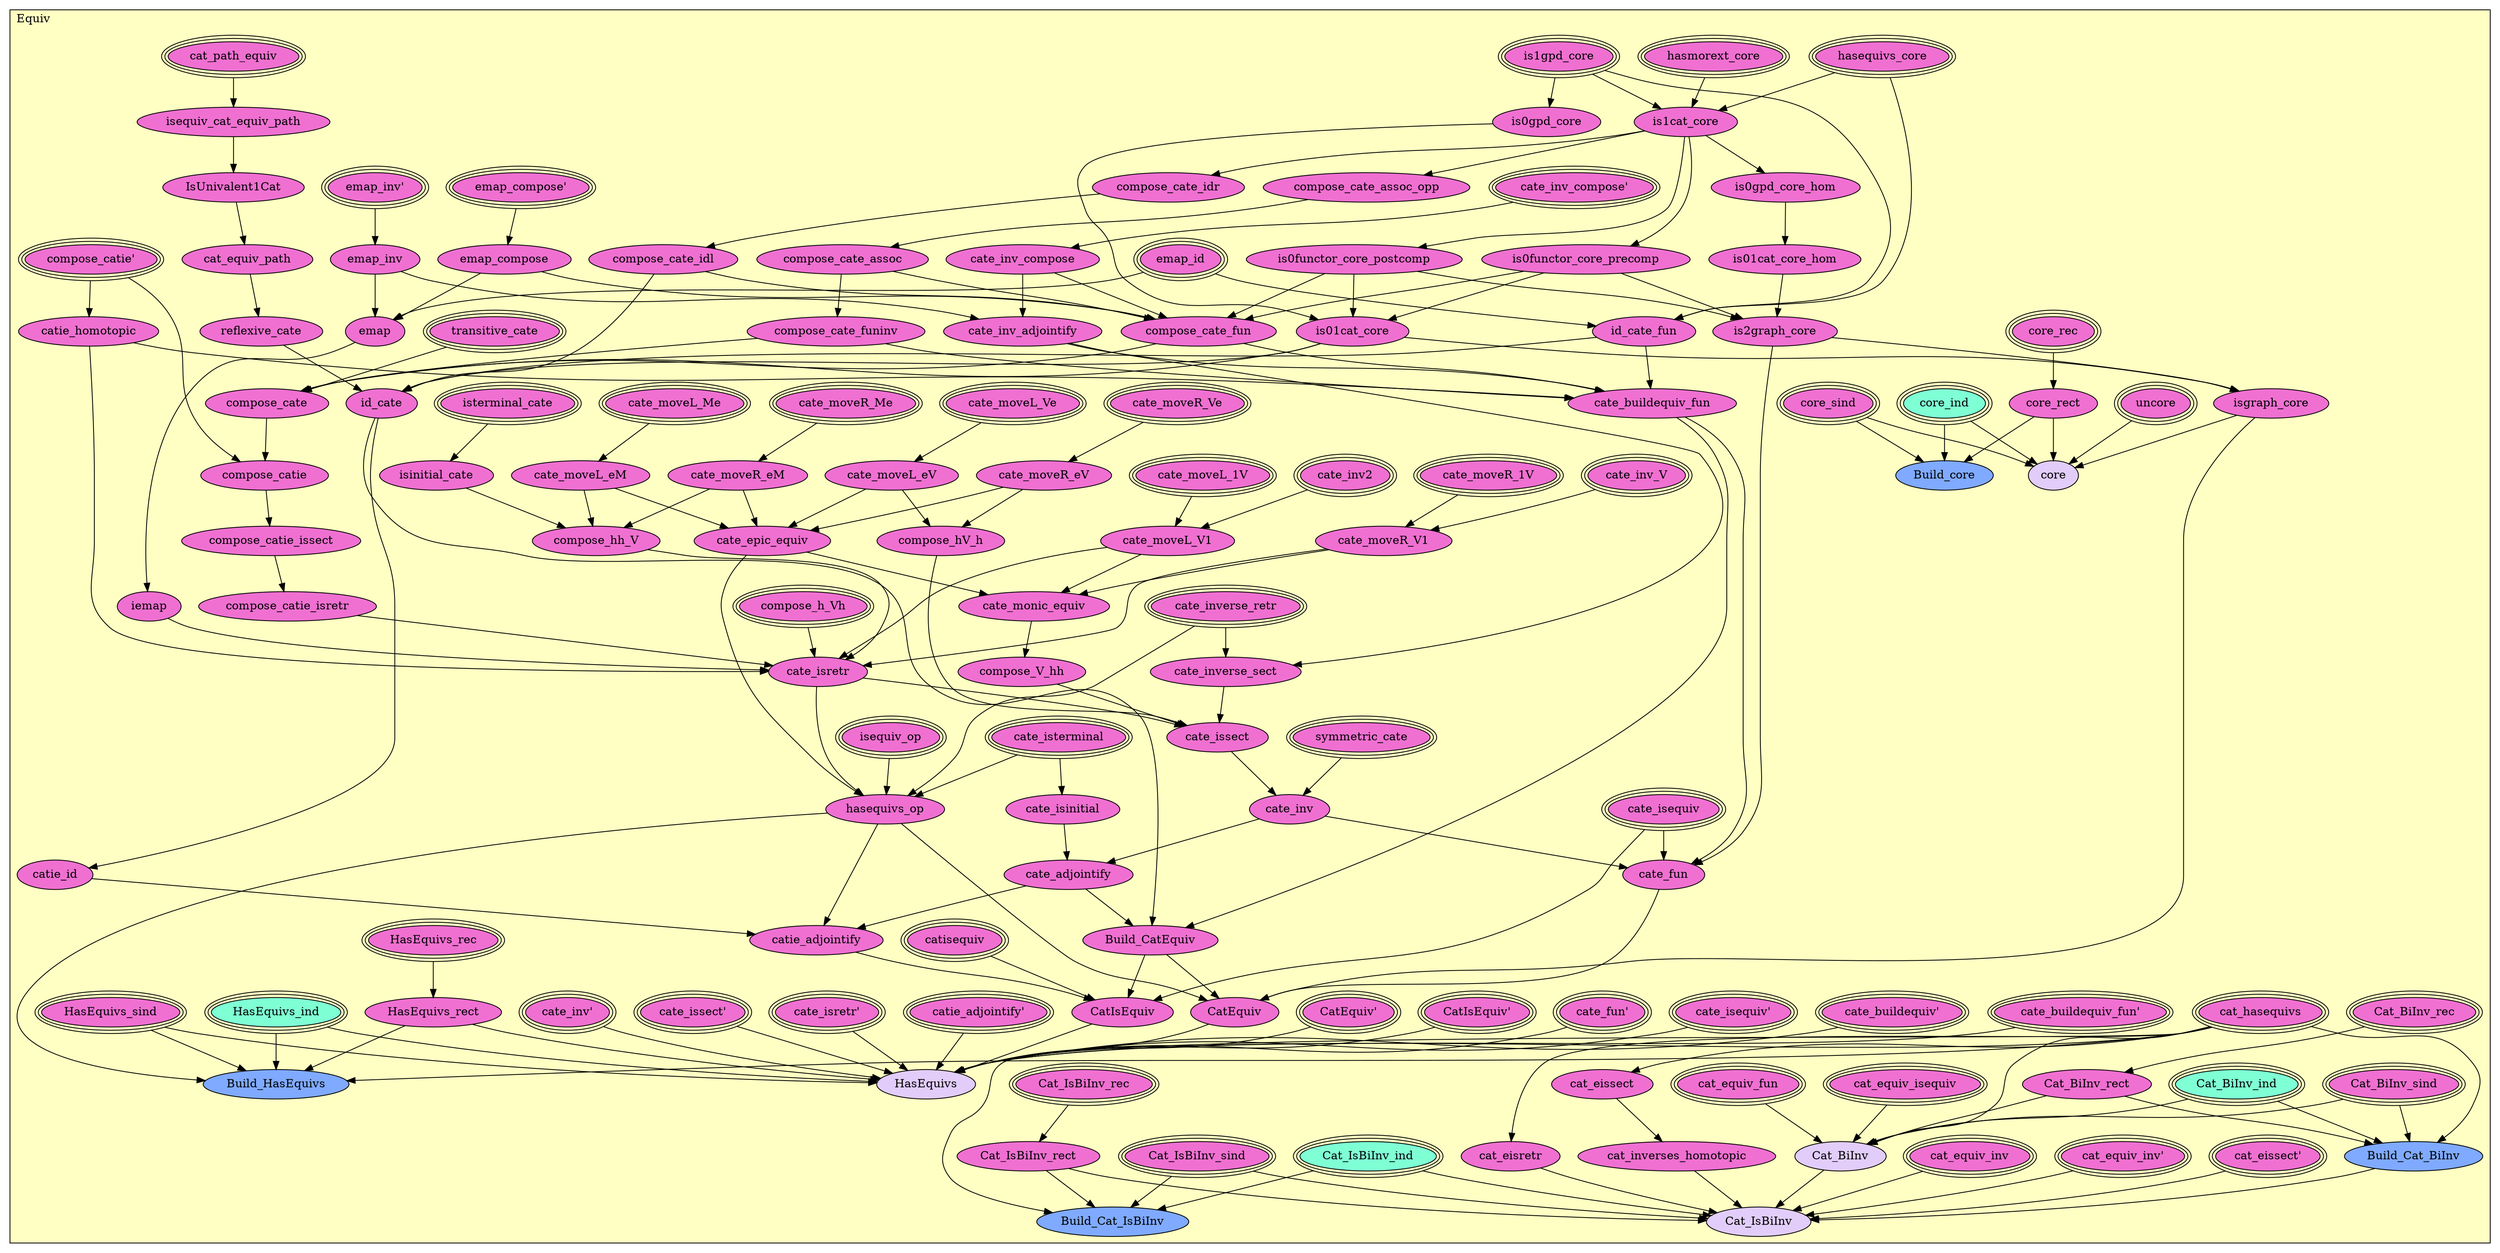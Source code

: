 digraph HoTT_WildCat_Equiv {
  graph [ratio=0.5]
  node [style=filled]
Equiv_HasEquivs [label="HasEquivs", URL=<Equiv.html#HasEquivs>, fillcolor="#E2CDFA"] ;
Equiv_cat_hasequivs [label="cat_hasequivs", URL=<Equiv.html#cat_hasequivs>, peripheries=3, fillcolor="#F070D1"] ;
Equiv_cat_eissect [label="cat_eissect", URL=<Equiv.html#cat_eissect>, fillcolor="#F070D1"] ;
Equiv_cat_inverses_homotopic [label="cat_inverses_homotopic", URL=<Equiv.html#cat_inverses_homotopic>, fillcolor="#F070D1"] ;
Equiv_cat_equiv_isequiv [label="cat_equiv_isequiv", URL=<Equiv.html#cat_equiv_isequiv>, peripheries=3, fillcolor="#F070D1"] ;
Equiv_cat_equiv_fun [label="cat_equiv_fun", URL=<Equiv.html#cat_equiv_fun>, peripheries=3, fillcolor="#F070D1"] ;
Equiv_Cat_BiInv_sind [label="Cat_BiInv_sind", URL=<Equiv.html#Cat_BiInv_sind>, peripheries=3, fillcolor="#F070D1"] ;
Equiv_Cat_BiInv_rec [label="Cat_BiInv_rec", URL=<Equiv.html#Cat_BiInv_rec>, peripheries=3, fillcolor="#F070D1"] ;
Equiv_Cat_BiInv_ind [label="Cat_BiInv_ind", URL=<Equiv.html#Cat_BiInv_ind>, peripheries=3, fillcolor="#7FFFD4"] ;
Equiv_Cat_BiInv_rect [label="Cat_BiInv_rect", URL=<Equiv.html#Cat_BiInv_rect>, fillcolor="#F070D1"] ;
Equiv_Build_Cat_BiInv [label="Build_Cat_BiInv", URL=<Equiv.html#Build_Cat_BiInv>, fillcolor="#7FAAFF"] ;
Equiv_Cat_BiInv [label="Cat_BiInv", URL=<Equiv.html#Cat_BiInv>, fillcolor="#E2CDFA"] ;
Equiv_cat_eissect_ [label="cat_eissect'", URL=<Equiv.html#cat_eissect'>, peripheries=3, fillcolor="#F070D1"] ;
Equiv_cat_equiv_inv_ [label="cat_equiv_inv'", URL=<Equiv.html#cat_equiv_inv'>, peripheries=3, fillcolor="#F070D1"] ;
Equiv_cat_eisretr [label="cat_eisretr", URL=<Equiv.html#cat_eisretr>, fillcolor="#F070D1"] ;
Equiv_cat_equiv_inv [label="cat_equiv_inv", URL=<Equiv.html#cat_equiv_inv>, peripheries=3, fillcolor="#F070D1"] ;
Equiv_Cat_IsBiInv_sind [label="Cat_IsBiInv_sind", URL=<Equiv.html#Cat_IsBiInv_sind>, peripheries=3, fillcolor="#F070D1"] ;
Equiv_Cat_IsBiInv_rec [label="Cat_IsBiInv_rec", URL=<Equiv.html#Cat_IsBiInv_rec>, peripheries=3, fillcolor="#F070D1"] ;
Equiv_Cat_IsBiInv_ind [label="Cat_IsBiInv_ind", URL=<Equiv.html#Cat_IsBiInv_ind>, peripheries=3, fillcolor="#7FFFD4"] ;
Equiv_Cat_IsBiInv_rect [label="Cat_IsBiInv_rect", URL=<Equiv.html#Cat_IsBiInv_rect>, fillcolor="#F070D1"] ;
Equiv_Build_Cat_IsBiInv [label="Build_Cat_IsBiInv", URL=<Equiv.html#Build_Cat_IsBiInv>, fillcolor="#7FAAFF"] ;
Equiv_Cat_IsBiInv [label="Cat_IsBiInv", URL=<Equiv.html#Cat_IsBiInv>, fillcolor="#E2CDFA"] ;
Equiv_isterminal_cate [label="isterminal_cate", URL=<Equiv.html#isterminal_cate>, peripheries=3, fillcolor="#F070D1"] ;
Equiv_isinitial_cate [label="isinitial_cate", URL=<Equiv.html#isinitial_cate>, fillcolor="#F070D1"] ;
Equiv_cate_isterminal [label="cate_isterminal", URL=<Equiv.html#cate_isterminal>, peripheries=3, fillcolor="#F070D1"] ;
Equiv_cate_isinitial [label="cate_isinitial", URL=<Equiv.html#cate_isinitial>, fillcolor="#F070D1"] ;
Equiv_hasmorext_core [label="hasmorext_core", URL=<Equiv.html#hasmorext_core>, peripheries=3, fillcolor="#F070D1"] ;
Equiv_hasequivs_core [label="hasequivs_core", URL=<Equiv.html#hasequivs_core>, peripheries=3, fillcolor="#F070D1"] ;
Equiv_is1gpd_core [label="is1gpd_core", URL=<Equiv.html#is1gpd_core>, peripheries=3, fillcolor="#F070D1"] ;
Equiv_is0gpd_core [label="is0gpd_core", URL=<Equiv.html#is0gpd_core>, fillcolor="#F070D1"] ;
Equiv_is1cat_core [label="is1cat_core", URL=<Equiv.html#is1cat_core>, fillcolor="#F070D1"] ;
Equiv_is0functor_core_precomp [label="is0functor_core_precomp", URL=<Equiv.html#is0functor_core_precomp>, fillcolor="#F070D1"] ;
Equiv_is0functor_core_postcomp [label="is0functor_core_postcomp", URL=<Equiv.html#is0functor_core_postcomp>, fillcolor="#F070D1"] ;
Equiv_is0gpd_core_hom [label="is0gpd_core_hom", URL=<Equiv.html#is0gpd_core_hom>, fillcolor="#F070D1"] ;
Equiv_is01cat_core_hom [label="is01cat_core_hom", URL=<Equiv.html#is01cat_core_hom>, fillcolor="#F070D1"] ;
Equiv_is2graph_core [label="is2graph_core", URL=<Equiv.html#is2graph_core>, fillcolor="#F070D1"] ;
Equiv_is01cat_core [label="is01cat_core", URL=<Equiv.html#is01cat_core>, fillcolor="#F070D1"] ;
Equiv_isgraph_core [label="isgraph_core", URL=<Equiv.html#isgraph_core>, fillcolor="#F070D1"] ;
Equiv_uncore [label="uncore", URL=<Equiv.html#uncore>, peripheries=3, fillcolor="#F070D1"] ;
Equiv_core_sind [label="core_sind", URL=<Equiv.html#core_sind>, peripheries=3, fillcolor="#F070D1"] ;
Equiv_core_rec [label="core_rec", URL=<Equiv.html#core_rec>, peripheries=3, fillcolor="#F070D1"] ;
Equiv_core_ind [label="core_ind", URL=<Equiv.html#core_ind>, peripheries=3, fillcolor="#7FFFD4"] ;
Equiv_core_rect [label="core_rect", URL=<Equiv.html#core_rect>, fillcolor="#F070D1"] ;
Equiv_Build_core [label="Build_core", URL=<Equiv.html#Build_core>, fillcolor="#7FAAFF"] ;
Equiv_core [label="core", URL=<Equiv.html#core>, fillcolor="#E2CDFA"] ;
Equiv_cat_path_equiv [label="cat_path_equiv", URL=<Equiv.html#cat_path_equiv>, peripheries=3, fillcolor="#F070D1"] ;
Equiv_isequiv_cat_equiv_path [label="isequiv_cat_equiv_path", URL=<Equiv.html#isequiv_cat_equiv_path>, fillcolor="#F070D1"] ;
Equiv_IsUnivalent1Cat [label="IsUnivalent1Cat", URL=<Equiv.html#IsUnivalent1Cat>, fillcolor="#F070D1"] ;
Equiv_cat_equiv_path [label="cat_equiv_path", URL=<Equiv.html#cat_equiv_path>, fillcolor="#F070D1"] ;
Equiv_emap_inv_ [label="emap_inv'", URL=<Equiv.html#emap_inv'>, peripheries=3, fillcolor="#F070D1"] ;
Equiv_emap_inv [label="emap_inv", URL=<Equiv.html#emap_inv>, fillcolor="#F070D1"] ;
Equiv_emap_compose_ [label="emap_compose'", URL=<Equiv.html#emap_compose'>, peripheries=3, fillcolor="#F070D1"] ;
Equiv_emap_compose [label="emap_compose", URL=<Equiv.html#emap_compose>, fillcolor="#F070D1"] ;
Equiv_emap_id [label="emap_id", URL=<Equiv.html#emap_id>, peripheries=3, fillcolor="#F070D1"] ;
Equiv_emap [label="emap", URL=<Equiv.html#emap>, fillcolor="#F070D1"] ;
Equiv_iemap [label="iemap", URL=<Equiv.html#iemap>, fillcolor="#F070D1"] ;
Equiv_cate_inv_V [label="cate_inv_V", URL=<Equiv.html#cate_inv_V>, peripheries=3, fillcolor="#F070D1"] ;
Equiv_cate_inv_compose_ [label="cate_inv_compose'", URL=<Equiv.html#cate_inv_compose'>, peripheries=3, fillcolor="#F070D1"] ;
Equiv_cate_inv_compose [label="cate_inv_compose", URL=<Equiv.html#cate_inv_compose>, fillcolor="#F070D1"] ;
Equiv_cate_inv2 [label="cate_inv2", URL=<Equiv.html#cate_inv2>, peripheries=3, fillcolor="#F070D1"] ;
Equiv_cate_moveR_1V [label="cate_moveR_1V", URL=<Equiv.html#cate_moveR_1V>, peripheries=3, fillcolor="#F070D1"] ;
Equiv_cate_moveR_V1 [label="cate_moveR_V1", URL=<Equiv.html#cate_moveR_V1>, fillcolor="#F070D1"] ;
Equiv_cate_moveL_1V [label="cate_moveL_1V", URL=<Equiv.html#cate_moveL_1V>, peripheries=3, fillcolor="#F070D1"] ;
Equiv_cate_moveL_V1 [label="cate_moveL_V1", URL=<Equiv.html#cate_moveL_V1>, fillcolor="#F070D1"] ;
Equiv_cate_moveR_Ve [label="cate_moveR_Ve", URL=<Equiv.html#cate_moveR_Ve>, peripheries=3, fillcolor="#F070D1"] ;
Equiv_cate_moveL_Ve [label="cate_moveL_Ve", URL=<Equiv.html#cate_moveL_Ve>, peripheries=3, fillcolor="#F070D1"] ;
Equiv_cate_moveR_eV [label="cate_moveR_eV", URL=<Equiv.html#cate_moveR_eV>, fillcolor="#F070D1"] ;
Equiv_cate_moveL_eV [label="cate_moveL_eV", URL=<Equiv.html#cate_moveL_eV>, fillcolor="#F070D1"] ;
Equiv_cate_moveR_Me [label="cate_moveR_Me", URL=<Equiv.html#cate_moveR_Me>, peripheries=3, fillcolor="#F070D1"] ;
Equiv_cate_moveL_Me [label="cate_moveL_Me", URL=<Equiv.html#cate_moveL_Me>, peripheries=3, fillcolor="#F070D1"] ;
Equiv_cate_moveR_eM [label="cate_moveR_eM", URL=<Equiv.html#cate_moveR_eM>, fillcolor="#F070D1"] ;
Equiv_cate_moveL_eM [label="cate_moveL_eM", URL=<Equiv.html#cate_moveL_eM>, fillcolor="#F070D1"] ;
Equiv_cate_epic_equiv [label="cate_epic_equiv", URL=<Equiv.html#cate_epic_equiv>, fillcolor="#F070D1"] ;
Equiv_cate_monic_equiv [label="cate_monic_equiv", URL=<Equiv.html#cate_monic_equiv>, fillcolor="#F070D1"] ;
Equiv_compose_hV_h [label="compose_hV_h", URL=<Equiv.html#compose_hV_h>, fillcolor="#F070D1"] ;
Equiv_compose_hh_V [label="compose_hh_V", URL=<Equiv.html#compose_hh_V>, fillcolor="#F070D1"] ;
Equiv_compose_h_Vh [label="compose_h_Vh", URL=<Equiv.html#compose_h_Vh>, peripheries=3, fillcolor="#F070D1"] ;
Equiv_compose_V_hh [label="compose_V_hh", URL=<Equiv.html#compose_V_hh>, fillcolor="#F070D1"] ;
Equiv_transitive_cate [label="transitive_cate", URL=<Equiv.html#transitive_cate>, peripheries=3, fillcolor="#F070D1"] ;
Equiv_compose_cate_idr [label="compose_cate_idr", URL=<Equiv.html#compose_cate_idr>, fillcolor="#F070D1"] ;
Equiv_compose_cate_idl [label="compose_cate_idl", URL=<Equiv.html#compose_cate_idl>, fillcolor="#F070D1"] ;
Equiv_compose_cate_assoc_opp [label="compose_cate_assoc_opp", URL=<Equiv.html#compose_cate_assoc_opp>, fillcolor="#F070D1"] ;
Equiv_compose_cate_assoc [label="compose_cate_assoc", URL=<Equiv.html#compose_cate_assoc>, fillcolor="#F070D1"] ;
Equiv_id_cate_fun [label="id_cate_fun", URL=<Equiv.html#id_cate_fun>, fillcolor="#F070D1"] ;
Equiv_compose_cate_funinv [label="compose_cate_funinv", URL=<Equiv.html#compose_cate_funinv>, fillcolor="#F070D1"] ;
Equiv_compose_cate_fun [label="compose_cate_fun", URL=<Equiv.html#compose_cate_fun>, fillcolor="#F070D1"] ;
Equiv_compose_cate [label="compose_cate", URL=<Equiv.html#compose_cate>, fillcolor="#F070D1"] ;
Equiv_compose_catie_ [label="compose_catie'", URL=<Equiv.html#compose_catie'>, peripheries=3, fillcolor="#F070D1"] ;
Equiv_compose_catie [label="compose_catie", URL=<Equiv.html#compose_catie>, fillcolor="#F070D1"] ;
Equiv_compose_catie_issect [label="compose_catie_issect", URL=<Equiv.html#compose_catie_issect>, fillcolor="#F070D1"] ;
Equiv_compose_catie_isretr [label="compose_catie_isretr", URL=<Equiv.html#compose_catie_isretr>, fillcolor="#F070D1"] ;
Equiv_catie_homotopic [label="catie_homotopic", URL=<Equiv.html#catie_homotopic>, fillcolor="#F070D1"] ;
Equiv_symmetric_cate [label="symmetric_cate", URL=<Equiv.html#symmetric_cate>, peripheries=3, fillcolor="#F070D1"] ;
Equiv_reflexive_cate [label="reflexive_cate", URL=<Equiv.html#reflexive_cate>, fillcolor="#F070D1"] ;
Equiv_id_cate [label="id_cate", URL=<Equiv.html#id_cate>, fillcolor="#F070D1"] ;
Equiv_catie_id [label="catie_id", URL=<Equiv.html#catie_id>, fillcolor="#F070D1"] ;
Equiv_cate_inv_adjointify [label="cate_inv_adjointify", URL=<Equiv.html#cate_inv_adjointify>, fillcolor="#F070D1"] ;
Equiv_cate_inverse_retr [label="cate_inverse_retr", URL=<Equiv.html#cate_inverse_retr>, peripheries=3, fillcolor="#F070D1"] ;
Equiv_cate_inverse_sect [label="cate_inverse_sect", URL=<Equiv.html#cate_inverse_sect>, fillcolor="#F070D1"] ;
Equiv_cate_isretr [label="cate_isretr", URL=<Equiv.html#cate_isretr>, fillcolor="#F070D1"] ;
Equiv_cate_issect [label="cate_issect", URL=<Equiv.html#cate_issect>, fillcolor="#F070D1"] ;
Equiv_isequiv_op [label="isequiv_op", URL=<Equiv.html#isequiv_op>, peripheries=3, fillcolor="#F070D1"] ;
Equiv_hasequivs_op [label="hasequivs_op", URL=<Equiv.html#hasequivs_op>, fillcolor="#F070D1"] ;
Equiv_cate_inv [label="cate_inv", URL=<Equiv.html#cate_inv>, fillcolor="#F070D1"] ;
Equiv_cate_adjointify [label="cate_adjointify", URL=<Equiv.html#cate_adjointify>, fillcolor="#F070D1"] ;
Equiv_catie_adjointify [label="catie_adjointify", URL=<Equiv.html#catie_adjointify>, fillcolor="#F070D1"] ;
Equiv_cate_buildequiv_fun [label="cate_buildequiv_fun", URL=<Equiv.html#cate_buildequiv_fun>, fillcolor="#F070D1"] ;
Equiv_Build_CatEquiv [label="Build_CatEquiv", URL=<Equiv.html#Build_CatEquiv>, fillcolor="#F070D1"] ;
Equiv_cate_isequiv [label="cate_isequiv", URL=<Equiv.html#cate_isequiv>, peripheries=3, fillcolor="#F070D1"] ;
Equiv_catisequiv [label="catisequiv", URL=<Equiv.html#catisequiv>, peripheries=3, fillcolor="#F070D1"] ;
Equiv_CatIsEquiv [label="CatIsEquiv", URL=<Equiv.html#CatIsEquiv>, fillcolor="#F070D1"] ;
Equiv_cate_fun [label="cate_fun", URL=<Equiv.html#cate_fun>, fillcolor="#F070D1"] ;
Equiv_CatEquiv [label="CatEquiv", URL=<Equiv.html#CatEquiv>, fillcolor="#F070D1"] ;
Equiv_catie_adjointify_ [label="catie_adjointify'", URL=<Equiv.html#catie_adjointify'>, peripheries=3, fillcolor="#F070D1"] ;
Equiv_cate_isretr_ [label="cate_isretr'", URL=<Equiv.html#cate_isretr'>, peripheries=3, fillcolor="#F070D1"] ;
Equiv_cate_issect_ [label="cate_issect'", URL=<Equiv.html#cate_issect'>, peripheries=3, fillcolor="#F070D1"] ;
Equiv_cate_inv_ [label="cate_inv'", URL=<Equiv.html#cate_inv'>, peripheries=3, fillcolor="#F070D1"] ;
Equiv_cate_buildequiv_fun_ [label="cate_buildequiv_fun'", URL=<Equiv.html#cate_buildequiv_fun'>, peripheries=3, fillcolor="#F070D1"] ;
Equiv_cate_buildequiv_ [label="cate_buildequiv'", URL=<Equiv.html#cate_buildequiv'>, peripheries=3, fillcolor="#F070D1"] ;
Equiv_cate_isequiv_ [label="cate_isequiv'", URL=<Equiv.html#cate_isequiv'>, peripheries=3, fillcolor="#F070D1"] ;
Equiv_cate_fun_ [label="cate_fun'", URL=<Equiv.html#cate_fun'>, peripheries=3, fillcolor="#F070D1"] ;
Equiv_CatIsEquiv_ [label="CatIsEquiv'", URL=<Equiv.html#CatIsEquiv'>, peripheries=3, fillcolor="#F070D1"] ;
Equiv_CatEquiv_ [label="CatEquiv'", URL=<Equiv.html#CatEquiv'>, peripheries=3, fillcolor="#F070D1"] ;
Equiv_HasEquivs_sind [label="HasEquivs_sind", URL=<Equiv.html#HasEquivs_sind>, peripheries=3, fillcolor="#F070D1"] ;
Equiv_HasEquivs_rec [label="HasEquivs_rec", URL=<Equiv.html#HasEquivs_rec>, peripheries=3, fillcolor="#F070D1"] ;
Equiv_HasEquivs_ind [label="HasEquivs_ind", URL=<Equiv.html#HasEquivs_ind>, peripheries=3, fillcolor="#7FFFD4"] ;
Equiv_HasEquivs_rect [label="HasEquivs_rect", URL=<Equiv.html#HasEquivs_rect>, fillcolor="#F070D1"] ;
Equiv_Build_HasEquivs [label="Build_HasEquivs", URL=<Equiv.html#Build_HasEquivs>, fillcolor="#7FAAFF"] ;
  Equiv_cat_hasequivs -> Equiv_cat_eissect [] ;
  Equiv_cat_hasequivs -> Equiv_Build_Cat_BiInv [] ;
  Equiv_cat_hasequivs -> Equiv_Cat_BiInv [] ;
  Equiv_cat_hasequivs -> Equiv_cat_eisretr [] ;
  Equiv_cat_hasequivs -> Equiv_Build_Cat_IsBiInv [] ;
  Equiv_cat_hasequivs -> Equiv_Build_HasEquivs [] ;
  Equiv_cat_hasequivs -> Equiv_HasEquivs [] ;
  Equiv_cat_eissect -> Equiv_cat_inverses_homotopic [] ;
  Equiv_cat_inverses_homotopic -> Equiv_Cat_IsBiInv [] ;
  Equiv_cat_equiv_isequiv -> Equiv_Cat_BiInv [] ;
  Equiv_cat_equiv_fun -> Equiv_Cat_BiInv [] ;
  Equiv_Cat_BiInv_sind -> Equiv_Build_Cat_BiInv [] ;
  Equiv_Cat_BiInv_sind -> Equiv_Cat_BiInv [] ;
  Equiv_Cat_BiInv_rec -> Equiv_Cat_BiInv_rect [] ;
  Equiv_Cat_BiInv_ind -> Equiv_Build_Cat_BiInv [] ;
  Equiv_Cat_BiInv_ind -> Equiv_Cat_BiInv [] ;
  Equiv_Cat_BiInv_rect -> Equiv_Build_Cat_BiInv [] ;
  Equiv_Cat_BiInv_rect -> Equiv_Cat_BiInv [] ;
  Equiv_Build_Cat_BiInv -> Equiv_Cat_IsBiInv [] ;
  Equiv_Cat_BiInv -> Equiv_Cat_IsBiInv [] ;
  Equiv_cat_eissect_ -> Equiv_Cat_IsBiInv [] ;
  Equiv_cat_equiv_inv_ -> Equiv_Cat_IsBiInv [] ;
  Equiv_cat_eisretr -> Equiv_Cat_IsBiInv [] ;
  Equiv_cat_equiv_inv -> Equiv_Cat_IsBiInv [] ;
  Equiv_Cat_IsBiInv_sind -> Equiv_Build_Cat_IsBiInv [] ;
  Equiv_Cat_IsBiInv_sind -> Equiv_Cat_IsBiInv [] ;
  Equiv_Cat_IsBiInv_rec -> Equiv_Cat_IsBiInv_rect [] ;
  Equiv_Cat_IsBiInv_ind -> Equiv_Build_Cat_IsBiInv [] ;
  Equiv_Cat_IsBiInv_ind -> Equiv_Cat_IsBiInv [] ;
  Equiv_Cat_IsBiInv_rect -> Equiv_Build_Cat_IsBiInv [] ;
  Equiv_Cat_IsBiInv_rect -> Equiv_Cat_IsBiInv [] ;
  Equiv_isterminal_cate -> Equiv_isinitial_cate [] ;
  Equiv_isinitial_cate -> Equiv_compose_hh_V [] ;
  Equiv_cate_isterminal -> Equiv_cate_isinitial [] ;
  Equiv_cate_isterminal -> Equiv_hasequivs_op [] ;
  Equiv_cate_isinitial -> Equiv_cate_adjointify [] ;
  Equiv_hasmorext_core -> Equiv_is1cat_core [] ;
  Equiv_hasequivs_core -> Equiv_is1cat_core [] ;
  Equiv_hasequivs_core -> Equiv_id_cate_fun [] ;
  Equiv_is1gpd_core -> Equiv_is0gpd_core [] ;
  Equiv_is1gpd_core -> Equiv_is1cat_core [] ;
  Equiv_is1gpd_core -> Equiv_id_cate_fun [] ;
  Equiv_is0gpd_core -> Equiv_is01cat_core [] ;
  Equiv_is1cat_core -> Equiv_is0functor_core_precomp [] ;
  Equiv_is1cat_core -> Equiv_is0functor_core_postcomp [] ;
  Equiv_is1cat_core -> Equiv_is0gpd_core_hom [] ;
  Equiv_is1cat_core -> Equiv_compose_cate_idr [] ;
  Equiv_is1cat_core -> Equiv_compose_cate_assoc_opp [] ;
  Equiv_is0functor_core_precomp -> Equiv_is2graph_core [] ;
  Equiv_is0functor_core_precomp -> Equiv_is01cat_core [] ;
  Equiv_is0functor_core_precomp -> Equiv_compose_cate_fun [] ;
  Equiv_is0functor_core_postcomp -> Equiv_is2graph_core [] ;
  Equiv_is0functor_core_postcomp -> Equiv_is01cat_core [] ;
  Equiv_is0functor_core_postcomp -> Equiv_compose_cate_fun [] ;
  Equiv_is0gpd_core_hom -> Equiv_is01cat_core_hom [] ;
  Equiv_is01cat_core_hom -> Equiv_is2graph_core [] ;
  Equiv_is2graph_core -> Equiv_isgraph_core [] ;
  Equiv_is2graph_core -> Equiv_cate_fun [] ;
  Equiv_is01cat_core -> Equiv_isgraph_core [] ;
  Equiv_is01cat_core -> Equiv_compose_cate [] ;
  Equiv_is01cat_core -> Equiv_id_cate [] ;
  Equiv_isgraph_core -> Equiv_core [] ;
  Equiv_isgraph_core -> Equiv_CatEquiv [] ;
  Equiv_uncore -> Equiv_core [] ;
  Equiv_core_sind -> Equiv_Build_core [] ;
  Equiv_core_sind -> Equiv_core [] ;
  Equiv_core_rec -> Equiv_core_rect [] ;
  Equiv_core_ind -> Equiv_Build_core [] ;
  Equiv_core_ind -> Equiv_core [] ;
  Equiv_core_rect -> Equiv_Build_core [] ;
  Equiv_core_rect -> Equiv_core [] ;
  Equiv_cat_path_equiv -> Equiv_isequiv_cat_equiv_path [] ;
  Equiv_isequiv_cat_equiv_path -> Equiv_IsUnivalent1Cat [] ;
  Equiv_IsUnivalent1Cat -> Equiv_cat_equiv_path [] ;
  Equiv_cat_equiv_path -> Equiv_reflexive_cate [] ;
  Equiv_emap_inv_ -> Equiv_emap_inv [] ;
  Equiv_emap_inv -> Equiv_emap [] ;
  Equiv_emap_inv -> Equiv_cate_inv_adjointify [] ;
  Equiv_emap_compose_ -> Equiv_emap_compose [] ;
  Equiv_emap_compose -> Equiv_emap [] ;
  Equiv_emap_compose -> Equiv_compose_cate_fun [] ;
  Equiv_emap_id -> Equiv_emap [] ;
  Equiv_emap_id -> Equiv_id_cate_fun [] ;
  Equiv_emap -> Equiv_iemap [] ;
  Equiv_iemap -> Equiv_cate_isretr [] ;
  Equiv_cate_inv_V -> Equiv_cate_moveR_V1 [] ;
  Equiv_cate_inv_compose_ -> Equiv_cate_inv_compose [] ;
  Equiv_cate_inv_compose -> Equiv_compose_cate_fun [] ;
  Equiv_cate_inv_compose -> Equiv_cate_inv_adjointify [] ;
  Equiv_cate_inv2 -> Equiv_cate_moveL_V1 [] ;
  Equiv_cate_moveR_1V -> Equiv_cate_moveR_V1 [] ;
  Equiv_cate_moveR_V1 -> Equiv_cate_monic_equiv [] ;
  Equiv_cate_moveR_V1 -> Equiv_cate_isretr [] ;
  Equiv_cate_moveL_1V -> Equiv_cate_moveL_V1 [] ;
  Equiv_cate_moveL_V1 -> Equiv_cate_monic_equiv [] ;
  Equiv_cate_moveL_V1 -> Equiv_cate_isretr [] ;
  Equiv_cate_moveR_Ve -> Equiv_cate_moveR_eV [] ;
  Equiv_cate_moveL_Ve -> Equiv_cate_moveL_eV [] ;
  Equiv_cate_moveR_eV -> Equiv_cate_epic_equiv [] ;
  Equiv_cate_moveR_eV -> Equiv_compose_hV_h [] ;
  Equiv_cate_moveL_eV -> Equiv_cate_epic_equiv [] ;
  Equiv_cate_moveL_eV -> Equiv_compose_hV_h [] ;
  Equiv_cate_moveR_Me -> Equiv_cate_moveR_eM [] ;
  Equiv_cate_moveL_Me -> Equiv_cate_moveL_eM [] ;
  Equiv_cate_moveR_eM -> Equiv_cate_epic_equiv [] ;
  Equiv_cate_moveR_eM -> Equiv_compose_hh_V [] ;
  Equiv_cate_moveL_eM -> Equiv_cate_epic_equiv [] ;
  Equiv_cate_moveL_eM -> Equiv_compose_hh_V [] ;
  Equiv_cate_epic_equiv -> Equiv_cate_monic_equiv [] ;
  Equiv_cate_epic_equiv -> Equiv_hasequivs_op [] ;
  Equiv_cate_monic_equiv -> Equiv_compose_V_hh [] ;
  Equiv_compose_hV_h -> Equiv_cate_issect [] ;
  Equiv_compose_hh_V -> Equiv_cate_isretr [] ;
  Equiv_compose_h_Vh -> Equiv_cate_isretr [] ;
  Equiv_compose_V_hh -> Equiv_cate_issect [] ;
  Equiv_transitive_cate -> Equiv_compose_cate [] ;
  Equiv_compose_cate_idr -> Equiv_compose_cate_idl [] ;
  Equiv_compose_cate_idl -> Equiv_compose_cate_fun [] ;
  Equiv_compose_cate_idl -> Equiv_id_cate [] ;
  Equiv_compose_cate_assoc_opp -> Equiv_compose_cate_assoc [] ;
  Equiv_compose_cate_assoc -> Equiv_compose_cate_funinv [] ;
  Equiv_compose_cate_assoc -> Equiv_compose_cate_fun [] ;
  Equiv_id_cate_fun -> Equiv_id_cate [] ;
  Equiv_id_cate_fun -> Equiv_cate_buildequiv_fun [] ;
  Equiv_compose_cate_funinv -> Equiv_compose_cate [] ;
  Equiv_compose_cate_funinv -> Equiv_cate_buildequiv_fun [] ;
  Equiv_compose_cate_fun -> Equiv_compose_cate [] ;
  Equiv_compose_cate_fun -> Equiv_cate_buildequiv_fun [] ;
  Equiv_compose_cate -> Equiv_compose_catie [] ;
  Equiv_compose_catie_ -> Equiv_compose_catie [] ;
  Equiv_compose_catie_ -> Equiv_catie_homotopic [] ;
  Equiv_compose_catie -> Equiv_compose_catie_issect [] ;
  Equiv_compose_catie_issect -> Equiv_compose_catie_isretr [] ;
  Equiv_compose_catie_isretr -> Equiv_cate_isretr [] ;
  Equiv_catie_homotopic -> Equiv_cate_isretr [] ;
  Equiv_catie_homotopic -> Equiv_cate_buildequiv_fun [] ;
  Equiv_symmetric_cate -> Equiv_cate_inv [] ;
  Equiv_reflexive_cate -> Equiv_id_cate [] ;
  Equiv_id_cate -> Equiv_catie_id [] ;
  Equiv_id_cate -> Equiv_Build_CatEquiv [] ;
  Equiv_catie_id -> Equiv_catie_adjointify [] ;
  Equiv_cate_inv_adjointify -> Equiv_cate_inverse_sect [] ;
  Equiv_cate_inv_adjointify -> Equiv_cate_buildequiv_fun [] ;
  Equiv_cate_inverse_retr -> Equiv_cate_inverse_sect [] ;
  Equiv_cate_inverse_retr -> Equiv_hasequivs_op [] ;
  Equiv_cate_inverse_sect -> Equiv_cate_issect [] ;
  Equiv_cate_isretr -> Equiv_cate_issect [] ;
  Equiv_cate_isretr -> Equiv_hasequivs_op [] ;
  Equiv_cate_issect -> Equiv_cate_inv [] ;
  Equiv_isequiv_op -> Equiv_hasequivs_op [] ;
  Equiv_hasequivs_op -> Equiv_catie_adjointify [] ;
  Equiv_hasequivs_op -> Equiv_CatEquiv [] ;
  Equiv_hasequivs_op -> Equiv_Build_HasEquivs [] ;
  Equiv_cate_inv -> Equiv_cate_adjointify [] ;
  Equiv_cate_inv -> Equiv_cate_fun [] ;
  Equiv_cate_adjointify -> Equiv_catie_adjointify [] ;
  Equiv_cate_adjointify -> Equiv_Build_CatEquiv [] ;
  Equiv_catie_adjointify -> Equiv_CatIsEquiv [] ;
  Equiv_cate_buildequiv_fun -> Equiv_Build_CatEquiv [] ;
  Equiv_cate_buildequiv_fun -> Equiv_cate_fun [] ;
  Equiv_Build_CatEquiv -> Equiv_CatIsEquiv [] ;
  Equiv_Build_CatEquiv -> Equiv_CatEquiv [] ;
  Equiv_cate_isequiv -> Equiv_CatIsEquiv [] ;
  Equiv_cate_isequiv -> Equiv_cate_fun [] ;
  Equiv_catisequiv -> Equiv_CatIsEquiv [] ;
  Equiv_CatIsEquiv -> Equiv_HasEquivs [] ;
  Equiv_cate_fun -> Equiv_CatEquiv [] ;
  Equiv_CatEquiv -> Equiv_HasEquivs [] ;
  Equiv_catie_adjointify_ -> Equiv_HasEquivs [] ;
  Equiv_cate_isretr_ -> Equiv_HasEquivs [] ;
  Equiv_cate_issect_ -> Equiv_HasEquivs [] ;
  Equiv_cate_inv_ -> Equiv_HasEquivs [] ;
  Equiv_cate_buildequiv_fun_ -> Equiv_HasEquivs [] ;
  Equiv_cate_buildequiv_ -> Equiv_HasEquivs [] ;
  Equiv_cate_isequiv_ -> Equiv_HasEquivs [] ;
  Equiv_cate_fun_ -> Equiv_HasEquivs [] ;
  Equiv_CatIsEquiv_ -> Equiv_HasEquivs [] ;
  Equiv_CatEquiv_ -> Equiv_HasEquivs [] ;
  Equiv_HasEquivs_sind -> Equiv_Build_HasEquivs [] ;
  Equiv_HasEquivs_sind -> Equiv_HasEquivs [] ;
  Equiv_HasEquivs_rec -> Equiv_HasEquivs_rect [] ;
  Equiv_HasEquivs_ind -> Equiv_Build_HasEquivs [] ;
  Equiv_HasEquivs_ind -> Equiv_HasEquivs [] ;
  Equiv_HasEquivs_rect -> Equiv_Build_HasEquivs [] ;
  Equiv_HasEquivs_rect -> Equiv_HasEquivs [] ;
subgraph cluster_Equiv { label="Equiv"; fillcolor="#FFFFC3"; labeljust=l; style=filled 
Equiv_Build_HasEquivs; Equiv_HasEquivs_rect; Equiv_HasEquivs_ind; Equiv_HasEquivs_rec; Equiv_HasEquivs_sind; Equiv_CatEquiv_; Equiv_CatIsEquiv_; Equiv_cate_fun_; Equiv_cate_isequiv_; Equiv_cate_buildequiv_; Equiv_cate_buildequiv_fun_; Equiv_cate_inv_; Equiv_cate_issect_; Equiv_cate_isretr_; Equiv_catie_adjointify_; Equiv_CatEquiv; Equiv_cate_fun; Equiv_CatIsEquiv; Equiv_catisequiv; Equiv_cate_isequiv; Equiv_Build_CatEquiv; Equiv_cate_buildequiv_fun; Equiv_catie_adjointify; Equiv_cate_adjointify; Equiv_cate_inv; Equiv_hasequivs_op; Equiv_isequiv_op; Equiv_cate_issect; Equiv_cate_isretr; Equiv_cate_inverse_sect; Equiv_cate_inverse_retr; Equiv_cate_inv_adjointify; Equiv_catie_id; Equiv_id_cate; Equiv_reflexive_cate; Equiv_symmetric_cate; Equiv_catie_homotopic; Equiv_compose_catie_isretr; Equiv_compose_catie_issect; Equiv_compose_catie; Equiv_compose_catie_; Equiv_compose_cate; Equiv_compose_cate_fun; Equiv_compose_cate_funinv; Equiv_id_cate_fun; Equiv_compose_cate_assoc; Equiv_compose_cate_assoc_opp; Equiv_compose_cate_idl; Equiv_compose_cate_idr; Equiv_transitive_cate; Equiv_compose_V_hh; Equiv_compose_h_Vh; Equiv_compose_hh_V; Equiv_compose_hV_h; Equiv_cate_monic_equiv; Equiv_cate_epic_equiv; Equiv_cate_moveL_eM; Equiv_cate_moveR_eM; Equiv_cate_moveL_Me; Equiv_cate_moveR_Me; Equiv_cate_moveL_eV; Equiv_cate_moveR_eV; Equiv_cate_moveL_Ve; Equiv_cate_moveR_Ve; Equiv_cate_moveL_V1; Equiv_cate_moveL_1V; Equiv_cate_moveR_V1; Equiv_cate_moveR_1V; Equiv_cate_inv2; Equiv_cate_inv_compose; Equiv_cate_inv_compose_; Equiv_cate_inv_V; Equiv_iemap; Equiv_emap; Equiv_emap_id; Equiv_emap_compose; Equiv_emap_compose_; Equiv_emap_inv; Equiv_emap_inv_; Equiv_cat_equiv_path; Equiv_IsUnivalent1Cat; Equiv_isequiv_cat_equiv_path; Equiv_cat_path_equiv; Equiv_core; Equiv_Build_core; Equiv_core_rect; Equiv_core_ind; Equiv_core_rec; Equiv_core_sind; Equiv_uncore; Equiv_isgraph_core; Equiv_is01cat_core; Equiv_is2graph_core; Equiv_is01cat_core_hom; Equiv_is0gpd_core_hom; Equiv_is0functor_core_postcomp; Equiv_is0functor_core_precomp; Equiv_is1cat_core; Equiv_is0gpd_core; Equiv_is1gpd_core; Equiv_hasequivs_core; Equiv_hasmorext_core; Equiv_cate_isinitial; Equiv_cate_isterminal; Equiv_isinitial_cate; Equiv_isterminal_cate; Equiv_Cat_IsBiInv; Equiv_Build_Cat_IsBiInv; Equiv_Cat_IsBiInv_rect; Equiv_Cat_IsBiInv_ind; Equiv_Cat_IsBiInv_rec; Equiv_Cat_IsBiInv_sind; Equiv_cat_equiv_inv; Equiv_cat_eisretr; Equiv_cat_equiv_inv_; Equiv_cat_eissect_; Equiv_Cat_BiInv; Equiv_Build_Cat_BiInv; Equiv_Cat_BiInv_rect; Equiv_Cat_BiInv_ind; Equiv_Cat_BiInv_rec; Equiv_Cat_BiInv_sind; Equiv_cat_equiv_fun; Equiv_cat_equiv_isequiv; Equiv_cat_inverses_homotopic; Equiv_cat_eissect; Equiv_cat_hasequivs; Equiv_HasEquivs; };
} /* END */
